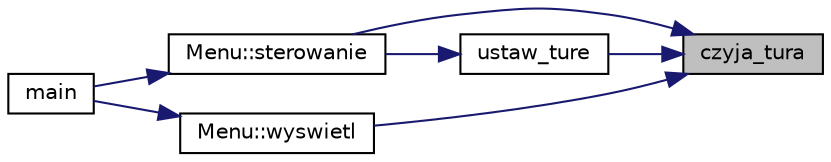digraph "czyja_tura"
{
 // LATEX_PDF_SIZE
  edge [fontname="Helvetica",fontsize="10",labelfontname="Helvetica",labelfontsize="10"];
  node [fontname="Helvetica",fontsize="10",shape=record];
  rankdir="RL";
  Node1 [label="czyja_tura",height=0.2,width=0.4,color="black", fillcolor="grey75", style="filled", fontcolor="black",tooltip="zwraca identyfikator gracza, który ma turę"];
  Node1 -> Node2 [dir="back",color="midnightblue",fontsize="10",style="solid",fontname="Helvetica"];
  Node2 [label="Menu::sterowanie",height=0.2,width=0.4,color="black", fillcolor="white", style="filled",URL="$class_menu.html#a4dfd33c01ffd6a50b18eaf53a35bc4d2",tooltip="obsluguje sterowanie grą"];
  Node2 -> Node3 [dir="back",color="midnightblue",fontsize="10",style="solid",fontname="Helvetica"];
  Node3 [label="main",height=0.2,width=0.4,color="black", fillcolor="white", style="filled",URL="$main_8cpp.html#ae66f6b31b5ad750f1fe042a706a4e3d4",tooltip=" "];
  Node1 -> Node4 [dir="back",color="midnightblue",fontsize="10",style="solid",fontname="Helvetica"];
  Node4 [label="ustaw_ture",height=0.2,width=0.4,color="black", fillcolor="white", style="filled",URL="$monopoly_8h.html#a9d7318e79c83ccf050bfa9402f9913e5",tooltip="ustawia turę kolejnemu graczowi, który nie jest bankrutem przy okazji usuwa ewentualne błędy w system..."];
  Node4 -> Node2 [dir="back",color="midnightblue",fontsize="10",style="solid",fontname="Helvetica"];
  Node1 -> Node5 [dir="back",color="midnightblue",fontsize="10",style="solid",fontname="Helvetica"];
  Node5 [label="Menu::wyswietl",height=0.2,width=0.4,color="black", fillcolor="white", style="filled",URL="$class_menu.html#a1f7f96660e3cfd503bbc97bd67fe8df1",tooltip="wyświetla grę"];
  Node5 -> Node3 [dir="back",color="midnightblue",fontsize="10",style="solid",fontname="Helvetica"];
}
